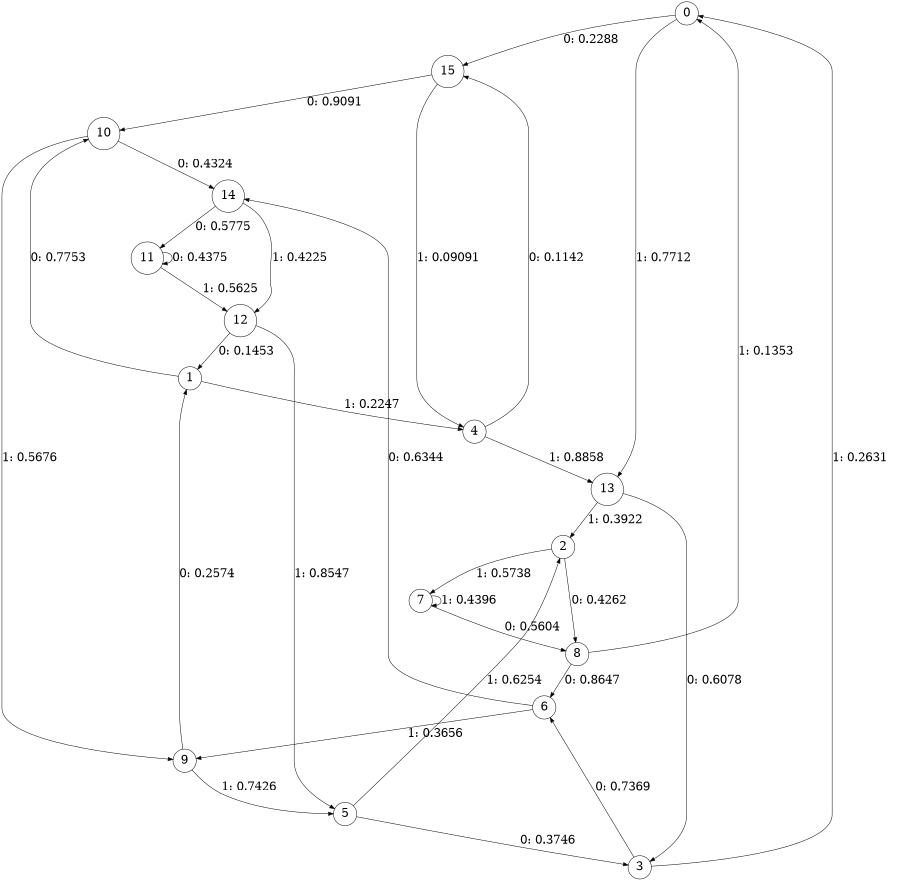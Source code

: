 digraph "ch21faceL4" {
size = "6,8.5";
ratio = "fill";
node [shape = circle];
node [fontsize = 24];
edge [fontsize = 24];
0 -> 15 [label = "0: 0.2288   "];
0 -> 13 [label = "1: 0.7712   "];
1 -> 10 [label = "0: 0.7753   "];
1 -> 4 [label = "1: 0.2247   "];
2 -> 8 [label = "0: 0.4262   "];
2 -> 7 [label = "1: 0.5738   "];
3 -> 6 [label = "0: 0.7369   "];
3 -> 0 [label = "1: 0.2631   "];
4 -> 15 [label = "0: 0.1142   "];
4 -> 13 [label = "1: 0.8858   "];
5 -> 3 [label = "0: 0.3746   "];
5 -> 2 [label = "1: 0.6254   "];
6 -> 14 [label = "0: 0.6344   "];
6 -> 9 [label = "1: 0.3656   "];
7 -> 8 [label = "0: 0.5604   "];
7 -> 7 [label = "1: 0.4396   "];
8 -> 6 [label = "0: 0.8647   "];
8 -> 0 [label = "1: 0.1353   "];
9 -> 1 [label = "0: 0.2574   "];
9 -> 5 [label = "1: 0.7426   "];
10 -> 14 [label = "0: 0.4324   "];
10 -> 9 [label = "1: 0.5676   "];
11 -> 11 [label = "0: 0.4375   "];
11 -> 12 [label = "1: 0.5625   "];
12 -> 1 [label = "0: 0.1453   "];
12 -> 5 [label = "1: 0.8547   "];
13 -> 3 [label = "0: 0.6078   "];
13 -> 2 [label = "1: 0.3922   "];
14 -> 11 [label = "0: 0.5775   "];
14 -> 12 [label = "1: 0.4225   "];
15 -> 10 [label = "0: 0.9091   "];
15 -> 4 [label = "1: 0.09091  "];
}